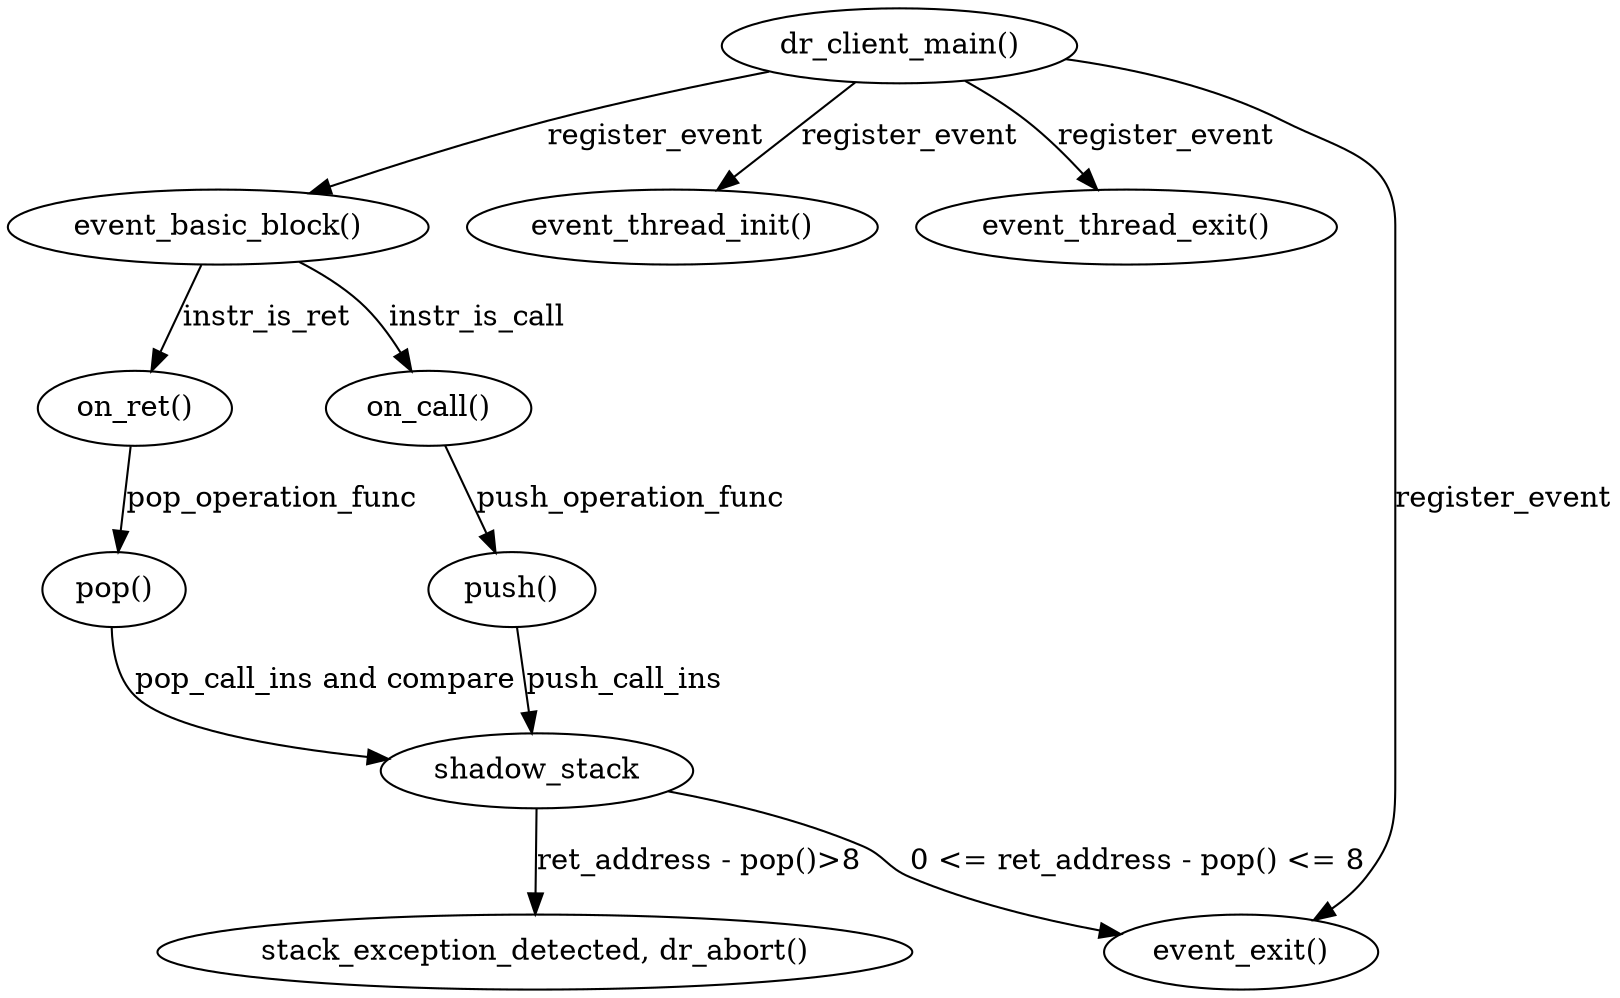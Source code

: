 digraph shadowstack_function_call{
	a [label = "dr_client_main()"];
	b [label = "event_basic_block()"];
	c [label = "event_thread_init()"];
	d [label = "event_thread_exit()"];
	e [label = "event_exit()"];
	f [label = "on_call()"];
	g [label = "on_ret()"];
	h [label = "push()"];
	i [label = "pop()"];
	j [label = "shadow_stack"];
	k [label = "stack_exception_detected, dr_abort()"];
	a -> b [label = "register_event"];
	a -> c [label = "register_event"];
	a -> d [label = "register_event"];
	a -> e [label = "register_event"];
	b -> f [label = "instr_is_call"];
	b -> g [label = "instr_is_ret"];
	f -> h[label = "push_operation_func"];
	g -> i [label = "pop_operation_func"];
	h -> j [label = "push_call_ins"];
	i -> j [label = "pop_call_ins and compare"];
	j -> e [label = "0 <= ret_address - pop() <= 8"];
	j -> k [label = "ret_address - pop()>8"];
}